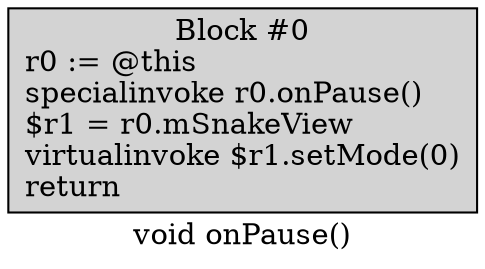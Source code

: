 digraph "void onPause()" {
    label = "void onPause()";
    node [shape = box];
    "0" [style = filled,fillcolor = lightgray,label = "Block #0\nr0 := @this\lspecialinvoke r0.onPause()\l$r1 = r0.mSnakeView\lvirtualinvoke $r1.setMode(0)\lreturn\l",];
}
